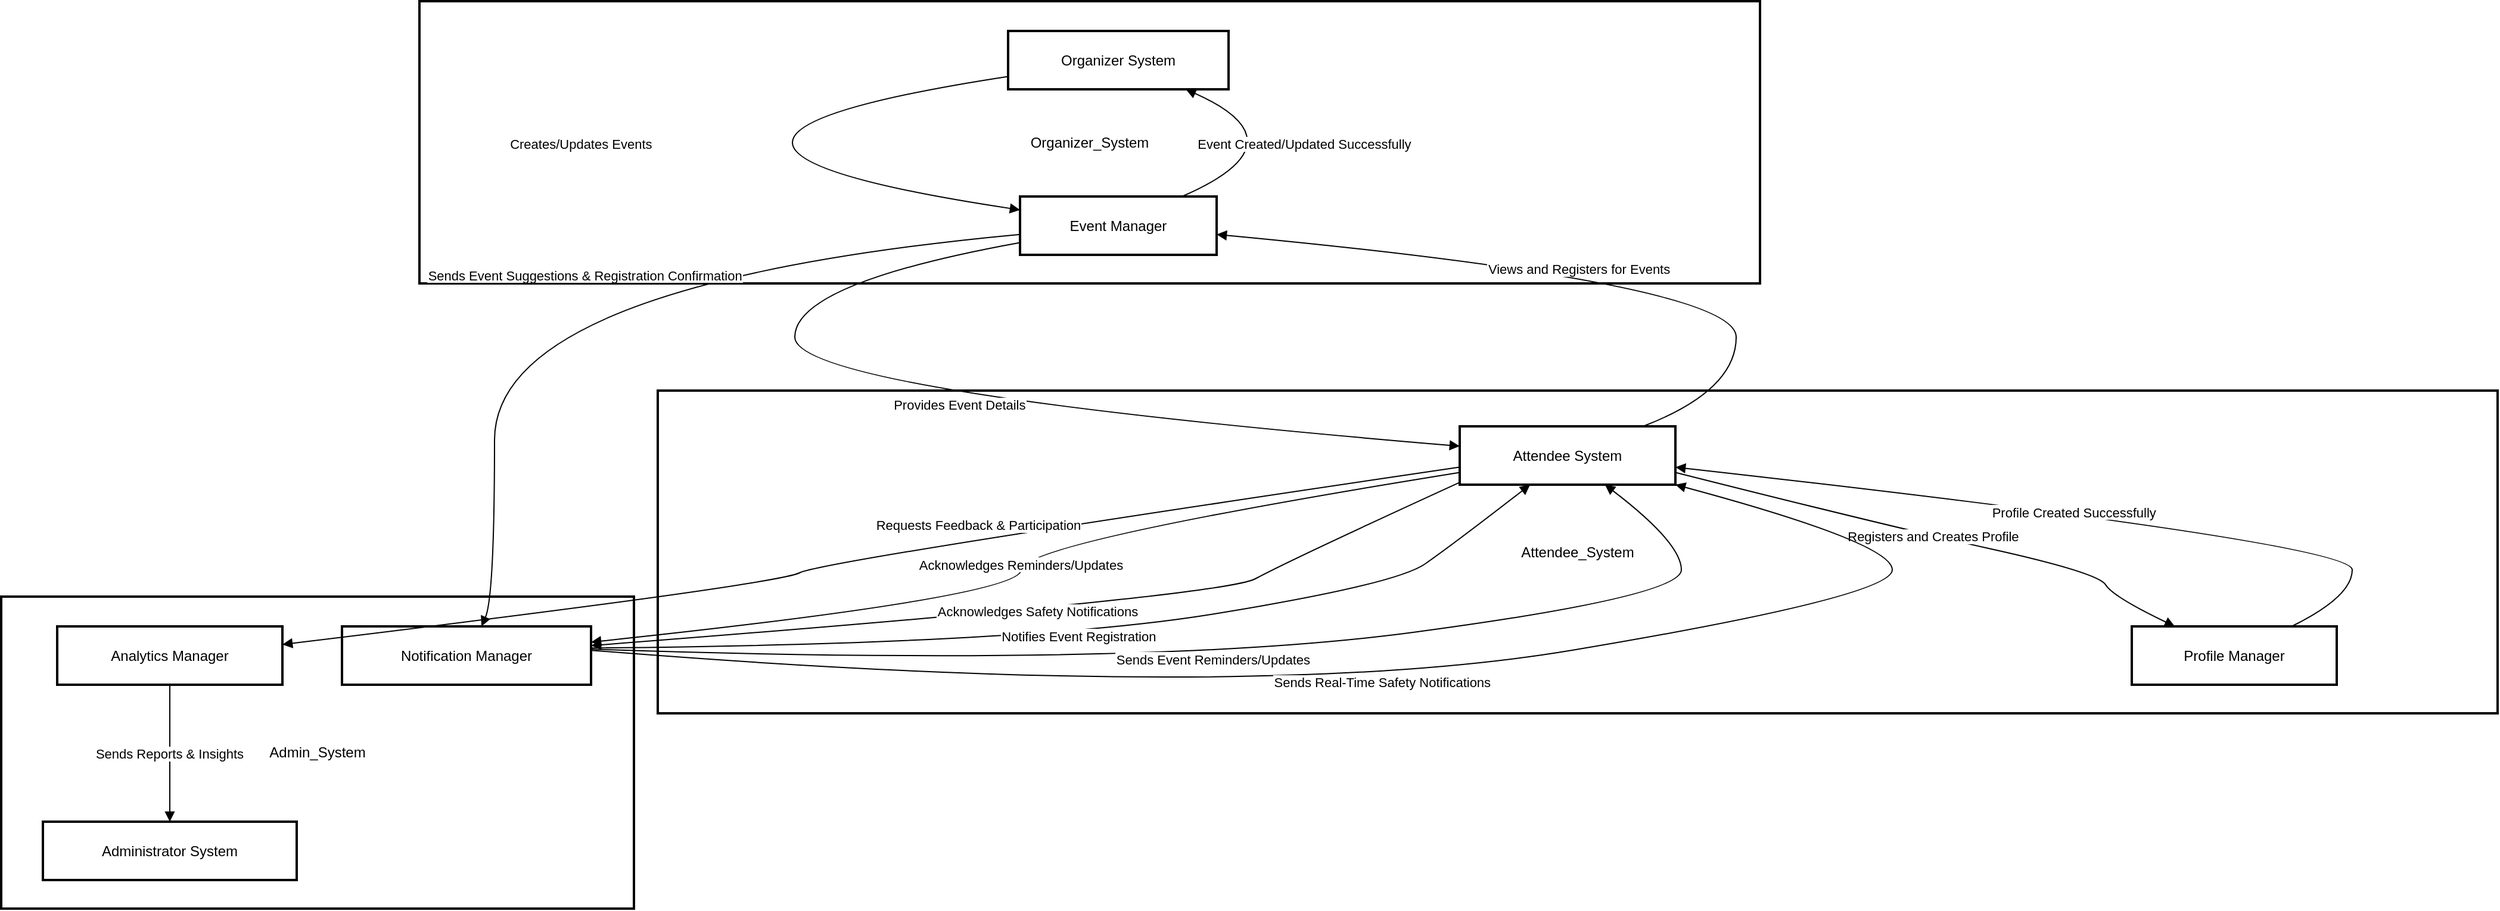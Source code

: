 <mxfile version="24.9.2">
  <diagram name="Page-1" id="mydhu-Z9HTBwstMfgDK1">
    <mxGraphModel dx="1632" dy="832" grid="1" gridSize="10" guides="1" tooltips="1" connect="1" arrows="1" fold="1" page="1" pageScale="1" pageWidth="850" pageHeight="1100" math="0" shadow="0">
      <root>
        <mxCell id="0" />
        <mxCell id="1" parent="0" />
        <mxCell id="nyQqMaLk-3ZHyaphi-7h-24" value="Admin_System" style="whiteSpace=wrap;strokeWidth=2;" vertex="1" parent="1">
          <mxGeometry x="20" y="520" width="531" height="262" as="geometry" />
        </mxCell>
        <mxCell id="nyQqMaLk-3ZHyaphi-7h-25" value="Attendee_System" style="whiteSpace=wrap;strokeWidth=2;" vertex="1" parent="1">
          <mxGeometry x="571" y="347" width="1544" height="271" as="geometry" />
        </mxCell>
        <mxCell id="nyQqMaLk-3ZHyaphi-7h-26" value="Organizer_System" style="whiteSpace=wrap;strokeWidth=2;" vertex="1" parent="1">
          <mxGeometry x="371" y="20" width="1125" height="237" as="geometry" />
        </mxCell>
        <mxCell id="nyQqMaLk-3ZHyaphi-7h-27" value="Organizer System" style="whiteSpace=wrap;strokeWidth=2;" vertex="1" parent="1">
          <mxGeometry x="865" y="45" width="185" height="49" as="geometry" />
        </mxCell>
        <mxCell id="nyQqMaLk-3ZHyaphi-7h-28" value="Event Manager" style="whiteSpace=wrap;strokeWidth=2;" vertex="1" parent="1">
          <mxGeometry x="875" y="184" width="165" height="49" as="geometry" />
        </mxCell>
        <mxCell id="nyQqMaLk-3ZHyaphi-7h-29" value="Attendee System" style="whiteSpace=wrap;strokeWidth=2;" vertex="1" parent="1">
          <mxGeometry x="1244" y="377" width="181" height="49" as="geometry" />
        </mxCell>
        <mxCell id="nyQqMaLk-3ZHyaphi-7h-30" value="Profile Manager" style="whiteSpace=wrap;strokeWidth=2;" vertex="1" parent="1">
          <mxGeometry x="1808" y="545" width="172" height="49" as="geometry" />
        </mxCell>
        <mxCell id="nyQqMaLk-3ZHyaphi-7h-31" value="Administrator System" style="whiteSpace=wrap;strokeWidth=2;" vertex="1" parent="1">
          <mxGeometry x="55" y="709" width="213" height="49" as="geometry" />
        </mxCell>
        <mxCell id="nyQqMaLk-3ZHyaphi-7h-32" value="Analytics Manager" style="whiteSpace=wrap;strokeWidth=2;" vertex="1" parent="1">
          <mxGeometry x="67" y="545" width="189" height="49" as="geometry" />
        </mxCell>
        <mxCell id="nyQqMaLk-3ZHyaphi-7h-33" value="Notification Manager" style="whiteSpace=wrap;strokeWidth=2;" vertex="1" parent="1">
          <mxGeometry x="306" y="545" width="209" height="49" as="geometry" />
        </mxCell>
        <mxCell id="nyQqMaLk-3ZHyaphi-7h-34" value="Creates/Updates Events" style="curved=1;startArrow=none;endArrow=block;exitX=0;exitY=0.78;entryX=0;entryY=0.23;rounded=0;" edge="1" parent="1" source="nyQqMaLk-3ZHyaphi-7h-27" target="nyQqMaLk-3ZHyaphi-7h-28">
          <mxGeometry relative="1" as="geometry">
            <Array as="points">
              <mxPoint x="502" y="139" />
            </Array>
          </mxGeometry>
        </mxCell>
        <mxCell id="nyQqMaLk-3ZHyaphi-7h-35" value="Event Created/Updated Successfully" style="curved=1;startArrow=none;endArrow=block;exitX=0.83;exitY=-0.01;entryX=0.8;entryY=0.99;rounded=0;" edge="1" parent="1" source="nyQqMaLk-3ZHyaphi-7h-28" target="nyQqMaLk-3ZHyaphi-7h-27">
          <mxGeometry relative="1" as="geometry">
            <Array as="points">
              <mxPoint x="1115" y="139" />
            </Array>
          </mxGeometry>
        </mxCell>
        <mxCell id="nyQqMaLk-3ZHyaphi-7h-36" value="Registers and Creates Profile" style="curved=1;startArrow=none;endArrow=block;exitX=1;exitY=0.79;entryX=0.21;entryY=0;rounded=0;" edge="1" parent="1" source="nyQqMaLk-3ZHyaphi-7h-29" target="nyQqMaLk-3ZHyaphi-7h-30">
          <mxGeometry relative="1" as="geometry">
            <Array as="points">
              <mxPoint x="1600" y="460" />
              <mxPoint x="1780" y="500" />
              <mxPoint x="1792" y="520" />
            </Array>
          </mxGeometry>
        </mxCell>
        <mxCell id="nyQqMaLk-3ZHyaphi-7h-37" value="Profile Created Successfully" style="curved=1;startArrow=none;endArrow=block;exitX=0.78;exitY=0;entryX=1;entryY=0.7;rounded=0;" edge="1" parent="1" source="nyQqMaLk-3ZHyaphi-7h-30" target="nyQqMaLk-3ZHyaphi-7h-29">
          <mxGeometry relative="1" as="geometry">
            <Array as="points">
              <mxPoint x="1993" y="520" />
              <mxPoint x="1993" y="475" />
            </Array>
          </mxGeometry>
        </mxCell>
        <mxCell id="nyQqMaLk-3ZHyaphi-7h-38" value="Views and Registers for Events" style="curved=1;startArrow=none;endArrow=block;exitX=0.85;exitY=0;entryX=1;entryY=0.65;rounded=0;" edge="1" parent="1" source="nyQqMaLk-3ZHyaphi-7h-29" target="nyQqMaLk-3ZHyaphi-7h-28">
          <mxGeometry relative="1" as="geometry">
            <Array as="points">
              <mxPoint x="1476" y="347" />
              <mxPoint x="1476" y="257" />
            </Array>
          </mxGeometry>
        </mxCell>
        <mxCell id="nyQqMaLk-3ZHyaphi-7h-39" value="Provides Event Details" style="curved=1;startArrow=none;endArrow=block;exitX=0;exitY=0.79;entryX=0;entryY=0.34;rounded=0;" edge="1" parent="1" source="nyQqMaLk-3ZHyaphi-7h-28" target="nyQqMaLk-3ZHyaphi-7h-29">
          <mxGeometry relative="1" as="geometry">
            <Array as="points">
              <mxPoint x="686" y="257" />
              <mxPoint x="686" y="347" />
            </Array>
          </mxGeometry>
        </mxCell>
        <mxCell id="nyQqMaLk-3ZHyaphi-7h-40" value="Sends Event Suggestions &amp; Registration Confirmation" style="curved=1;startArrow=none;endArrow=block;exitX=0;exitY=0.65;entryX=0.56;entryY=0;rounded=0;" edge="1" parent="1" source="nyQqMaLk-3ZHyaphi-7h-28" target="nyQqMaLk-3ZHyaphi-7h-33">
          <mxGeometry relative="1" as="geometry">
            <Array as="points">
              <mxPoint x="434" y="257" />
              <mxPoint x="434" y="520" />
            </Array>
          </mxGeometry>
        </mxCell>
        <mxCell id="nyQqMaLk-3ZHyaphi-7h-41" value="Notifies Event Registration" style="curved=1;startArrow=none;endArrow=block;exitX=1;exitY=0.37;entryX=0.33;entryY=0.99;rounded=0;" edge="1" parent="1" source="nyQqMaLk-3ZHyaphi-7h-33" target="nyQqMaLk-3ZHyaphi-7h-29">
          <mxGeometry relative="1" as="geometry">
            <Array as="points">
              <mxPoint x="880" y="560" />
              <mxPoint x="1190" y="510" />
              <mxPoint x="1240" y="475" />
            </Array>
          </mxGeometry>
        </mxCell>
        <mxCell id="nyQqMaLk-3ZHyaphi-7h-42" value="Sends Event Reminders/Updates" style="curved=1;startArrow=none;endArrow=block;exitX=1;exitY=0.39;entryX=0.67;entryY=0.99;rounded=0;" edge="1" parent="1" source="nyQqMaLk-3ZHyaphi-7h-33" target="nyQqMaLk-3ZHyaphi-7h-29">
          <mxGeometry x="0.001" relative="1" as="geometry">
            <Array as="points">
              <mxPoint x="980" y="580" />
              <mxPoint x="1430" y="520" />
              <mxPoint x="1430" y="475" />
            </Array>
            <mxPoint as="offset" />
          </mxGeometry>
        </mxCell>
        <mxCell id="nyQqMaLk-3ZHyaphi-7h-43" value="Acknowledges Reminders/Updates" style="curved=1;startArrow=none;endArrow=block;exitX=0;exitY=0.79;entryX=1;entryY=0.27;rounded=0;" edge="1" parent="1" source="nyQqMaLk-3ZHyaphi-7h-29" target="nyQqMaLk-3ZHyaphi-7h-33">
          <mxGeometry relative="1" as="geometry">
            <Array as="points">
              <mxPoint x="876" y="475" />
              <mxPoint x="876" y="520" />
            </Array>
          </mxGeometry>
        </mxCell>
        <mxCell id="nyQqMaLk-3ZHyaphi-7h-44" value="Requests Feedback &amp; Participation" style="curved=1;startArrow=none;endArrow=block;exitX=0;exitY=0.7;entryX=1;entryY=0.31;rounded=0;" edge="1" parent="1" source="nyQqMaLk-3ZHyaphi-7h-29" target="nyQqMaLk-3ZHyaphi-7h-32">
          <mxGeometry x="-0.188" y="-11" relative="1" as="geometry">
            <Array as="points">
              <mxPoint x="710" y="490" />
              <mxPoint x="670" y="510" />
            </Array>
            <mxPoint as="offset" />
          </mxGeometry>
        </mxCell>
        <mxCell id="nyQqMaLk-3ZHyaphi-7h-45" value="Sends Reports &amp; Insights" style="curved=1;startArrow=none;endArrow=block;exitX=0.5;exitY=0.99;entryX=0.5;entryY=-0.01;rounded=0;" edge="1" parent="1" source="nyQqMaLk-3ZHyaphi-7h-32" target="nyQqMaLk-3ZHyaphi-7h-31">
          <mxGeometry relative="1" as="geometry">
            <Array as="points" />
          </mxGeometry>
        </mxCell>
        <mxCell id="nyQqMaLk-3ZHyaphi-7h-46" value="Sends Real-Time Safety Notifications" style="curved=1;startArrow=none;endArrow=block;exitX=1;exitY=0.41;entryX=0.99;entryY=0.99;rounded=0;" edge="1" parent="1" source="nyQqMaLk-3ZHyaphi-7h-33" target="nyQqMaLk-3ZHyaphi-7h-29">
          <mxGeometry relative="1" as="geometry">
            <Array as="points">
              <mxPoint x="1070" y="610" />
              <mxPoint x="1607" y="520" />
              <mxPoint x="1607" y="475" />
            </Array>
          </mxGeometry>
        </mxCell>
        <mxCell id="nyQqMaLk-3ZHyaphi-7h-47" value="Acknowledges Safety Notifications" style="curved=1;startArrow=none;endArrow=block;exitX=0;exitY=0.96;entryX=1;entryY=0.33;rounded=0;" edge="1" parent="1" source="nyQqMaLk-3ZHyaphi-7h-29" target="nyQqMaLk-3ZHyaphi-7h-33">
          <mxGeometry x="-0.0" relative="1" as="geometry">
            <Array as="points">
              <mxPoint x="1100" y="490" />
              <mxPoint x="1045" y="520" />
            </Array>
            <mxPoint as="offset" />
          </mxGeometry>
        </mxCell>
      </root>
    </mxGraphModel>
  </diagram>
</mxfile>
